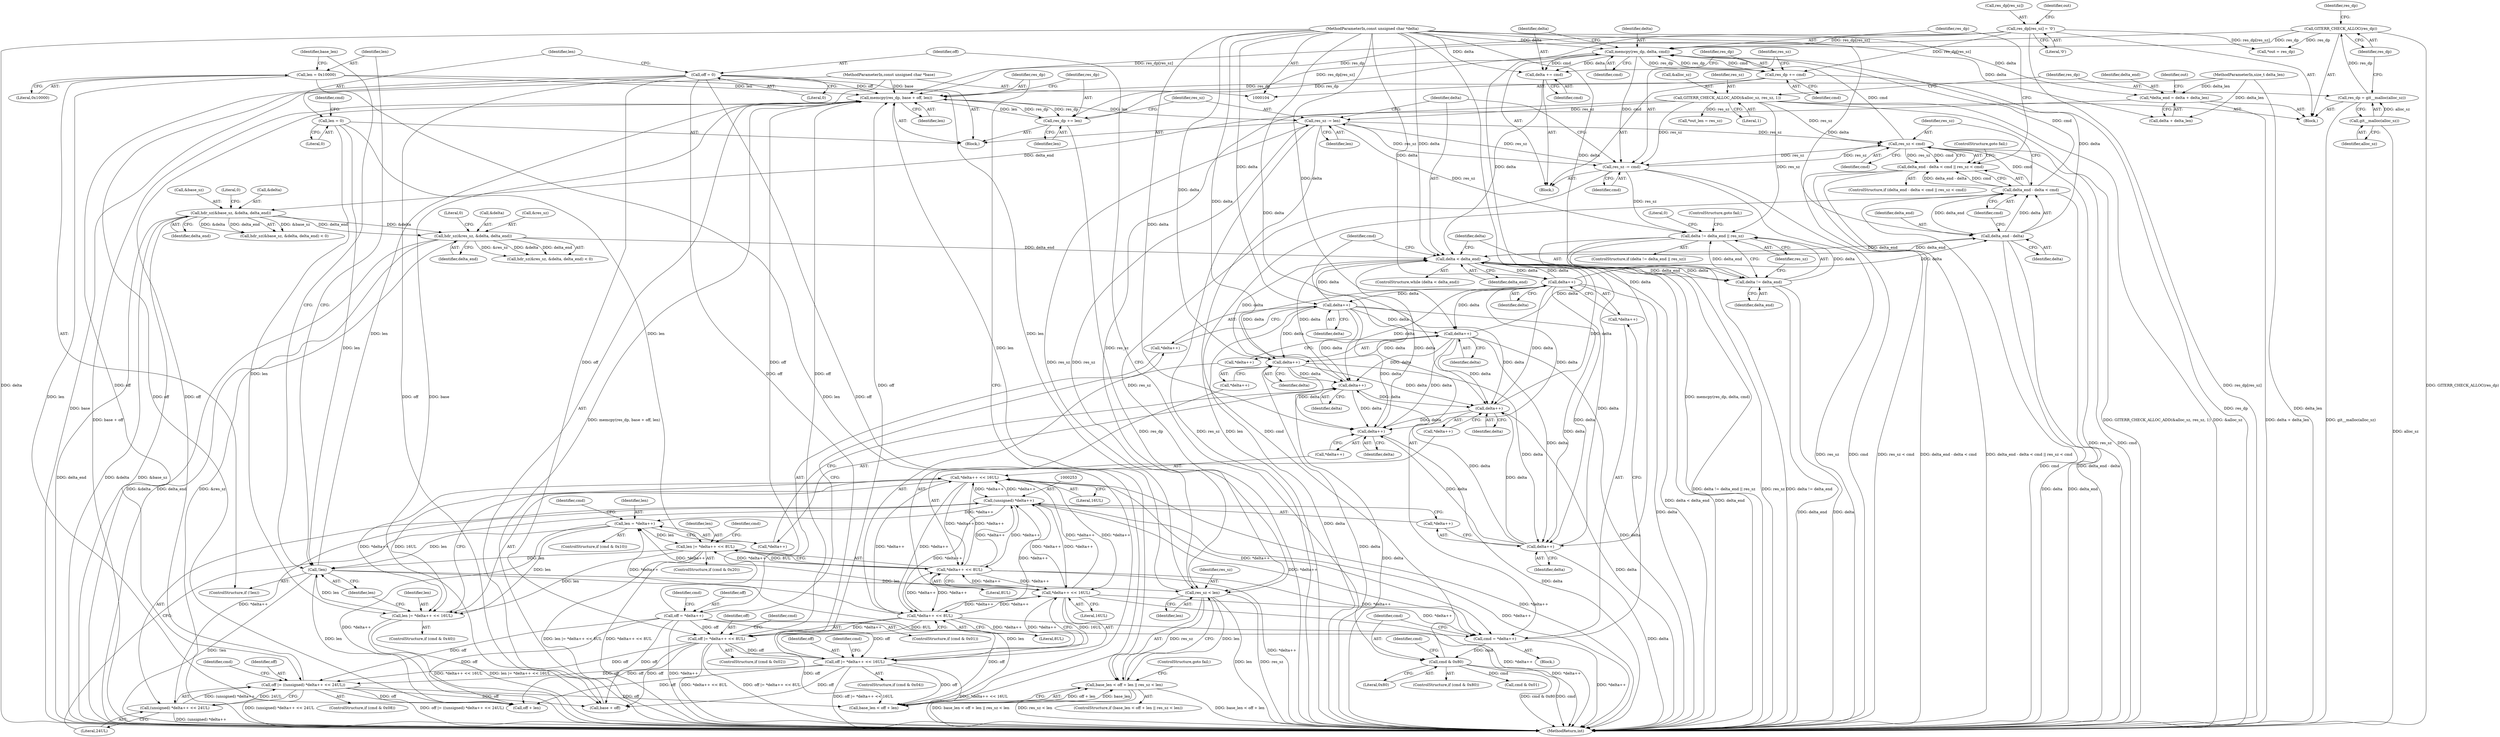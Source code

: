 digraph "0_libgit2_3f461902dc1072acb8b7607ee65d0a0458ffac2a@API" {
"1000333" [label="(Call,memcpy(res_dp, delta, cmd))"];
"1000177" [label="(Call,res_dp[res_sz] = '\0')"];
"1000312" [label="(Call,res_dp += len)"];
"1000306" [label="(Call,memcpy(res_dp, base + off, len))"];
"1000340" [label="(Call,res_dp += cmd)"];
"1000333" [label="(Call,memcpy(res_dp, delta, cmd))"];
"1000175" [label="(Call,GITERR_CHECK_ALLOC(res_dp))"];
"1000171" [label="(Call,res_dp = git__malloc(alloc_sz))"];
"1000173" [label="(Call,git__malloc(alloc_sz))"];
"1000325" [label="(Call,delta_end - delta)"];
"1000191" [label="(Call,delta < delta_end)"];
"1000337" [label="(Call,delta += cmd)"];
"1000109" [label="(MethodParameterIn,const unsigned char *delta)"];
"1000221" [label="(Call,delta++)"];
"1000199" [label="(Call,delta++)"];
"1000265" [label="(Call,delta++)"];
"1000231" [label="(Call,delta++)"];
"1000255" [label="(Call,delta++)"];
"1000242" [label="(Call,delta++)"];
"1000275" [label="(Call,delta++)"];
"1000286" [label="(Call,delta++)"];
"1000152" [label="(Call,hdr_sz(&res_sz, &delta, delta_end))"];
"1000133" [label="(Call,hdr_sz(&base_sz, &delta, delta_end))"];
"1000113" [label="(Call,*delta_end = delta + delta_len)"];
"1000110" [label="(MethodParameterIn,size_t delta_len)"];
"1000329" [label="(Call,res_sz < cmd)"];
"1000343" [label="(Call,res_sz -= cmd)"];
"1000315" [label="(Call,res_sz -= len)"];
"1000302" [label="(Call,res_sz < len)"];
"1000166" [label="(Call,GITERR_CHECK_ALLOC_ADD(&alloc_sz, res_sz, 1))"];
"1000290" [label="(Call,!len)"];
"1000262" [label="(Call,len = *delta++)"];
"1000252" [label="(Call,(unsigned) *delta++)"];
"1000240" [label="(Call,*delta++ << 16UL)"];
"1000229" [label="(Call,*delta++ << 8UL)"];
"1000284" [label="(Call,*delta++ << 16UL)"];
"1000273" [label="(Call,*delta++ << 8UL)"];
"1000211" [label="(Call,len = 0)"];
"1000271" [label="(Call,len |= *delta++ << 8UL)"];
"1000282" [label="(Call,len |= *delta++ << 16UL)"];
"1000292" [label="(Call,len = 0x10000)"];
"1000324" [label="(Call,delta_end - delta < cmd)"];
"1000202" [label="(Call,cmd & 0x80)"];
"1000196" [label="(Call,cmd = *delta++)"];
"1000107" [label="(MethodParameterIn,const unsigned char *base)"];
"1000238" [label="(Call,off |= *delta++ << 16UL)"];
"1000218" [label="(Call,off = *delta++)"];
"1000227" [label="(Call,off |= *delta++ << 8UL)"];
"1000207" [label="(Call,off = 0)"];
"1000249" [label="(Call,off |= ((unsigned) *delta++ << 24UL))"];
"1000251" [label="(Call,(unsigned) *delta++ << 24UL)"];
"1000323" [label="(Call,delta_end - delta < cmd || res_sz < cmd)"];
"1000296" [label="(Call,base_len < off + len || res_sz < len)"];
"1000350" [label="(Call,delta != delta_end || res_sz)"];
"1000351" [label="(Call,delta != delta_end)"];
"1000292" [label="(Call,len = 0x10000)"];
"1000182" [label="(Call,*out = res_dp)"];
"1000242" [label="(Call,delta++)"];
"1000326" [label="(Identifier,delta_end)"];
"1000243" [label="(Identifier,delta)"];
"1000349" [label="(ControlStructure,if (delta != delta_end || res_sz))"];
"1000315" [label="(Call,res_sz -= len)"];
"1000220" [label="(Call,*delta++)"];
"1000258" [label="(ControlStructure,if (cmd & 0x10))"];
"1000311" [label="(Identifier,len)"];
"1000314" [label="(Identifier,len)"];
"1000151" [label="(Call,hdr_sz(&res_sz, &delta, delta_end) < 0)"];
"1000186" [label="(Call,*out_len = res_sz)"];
"1000232" [label="(Identifier,delta)"];
"1000257" [label="(Literal,24UL)"];
"1000273" [label="(Call,*delta++ << 8UL)"];
"1000212" [label="(Identifier,len)"];
"1000277" [label="(Literal,8UL)"];
"1000213" [label="(Literal,0)"];
"1000219" [label="(Identifier,off)"];
"1000290" [label="(Call,!len)"];
"1000271" [label="(Call,len |= *delta++ << 8UL)"];
"1000211" [label="(Call,len = 0)"];
"1000124" [label="(Identifier,out)"];
"1000178" [label="(Call,res_dp[res_sz])"];
"1000240" [label="(Call,*delta++ << 16UL)"];
"1000344" [label="(Identifier,res_sz)"];
"1000265" [label="(Call,delta++)"];
"1000304" [label="(Identifier,len)"];
"1000228" [label="(Identifier,off)"];
"1000275" [label="(Call,delta++)"];
"1000233" [label="(Literal,8UL)"];
"1000241" [label="(Call,*delta++)"];
"1000115" [label="(Call,delta + delta_len)"];
"1000179" [label="(Identifier,res_dp)"];
"1000306" [label="(Call,memcpy(res_dp, base + off, len))"];
"1000176" [label="(Identifier,res_dp)"];
"1000313" [label="(Identifier,res_dp)"];
"1000132" [label="(Call,hdr_sz(&base_sz, &delta, delta_end) < 0)"];
"1000114" [label="(Identifier,delta_end)"];
"1000170" [label="(Literal,1)"];
"1000234" [label="(ControlStructure,if (cmd & 0x04))"];
"1000209" [label="(Literal,0)"];
"1000328" [label="(Identifier,cmd)"];
"1000352" [label="(Identifier,delta)"];
"1000236" [label="(Identifier,cmd)"];
"1000227" [label="(Call,off |= *delta++ << 8UL)"];
"1000325" [label="(Call,delta_end - delta)"];
"1000287" [label="(Identifier,delta)"];
"1000321" [label="(Block,)"];
"1000247" [label="(Identifier,cmd)"];
"1000334" [label="(Identifier,res_dp)"];
"1000335" [label="(Identifier,delta)"];
"1000177" [label="(Call,res_dp[res_sz] = '\0')"];
"1000297" [label="(Call,base_len < off + len)"];
"1000256" [label="(Identifier,delta)"];
"1000331" [label="(Identifier,cmd)"];
"1000167" [label="(Call,&alloc_sz)"];
"1000291" [label="(Identifier,len)"];
"1000252" [label="(Call,(unsigned) *delta++)"];
"1000215" [label="(Call,cmd & 0x01)"];
"1000205" [label="(Block,)"];
"1000109" [label="(MethodParameterIn,const unsigned char *delta)"];
"1000171" [label="(Call,res_dp = git__malloc(alloc_sz))"];
"1000323" [label="(Call,delta_end - delta < cmd || res_sz < cmd)"];
"1000251" [label="(Call,(unsigned) *delta++ << 24UL)"];
"1000340" [label="(Call,res_dp += cmd)"];
"1000136" [label="(Call,&delta)"];
"1000216" [label="(Identifier,cmd)"];
"1000308" [label="(Call,base + off)"];
"1000169" [label="(Identifier,res_sz)"];
"1000200" [label="(Identifier,delta)"];
"1000264" [label="(Call,*delta++)"];
"1000245" [label="(ControlStructure,if (cmd & 0x08))"];
"1000341" [label="(Identifier,res_dp)"];
"1000244" [label="(Literal,16UL)"];
"1000272" [label="(Identifier,len)"];
"1000263" [label="(Identifier,len)"];
"1000288" [label="(Literal,16UL)"];
"1000343" [label="(Call,res_sz -= cmd)"];
"1000192" [label="(Identifier,delta)"];
"1000260" [label="(Identifier,cmd)"];
"1000231" [label="(Call,delta++)"];
"1000351" [label="(Call,delta != delta_end)"];
"1000296" [label="(Call,base_len < off + len || res_sz < len)"];
"1000285" [label="(Call,*delta++)"];
"1000175" [label="(Call,GITERR_CHECK_ALLOC(res_dp))"];
"1000250" [label="(Identifier,off)"];
"1000330" [label="(Identifier,res_sz)"];
"1000345" [label="(Identifier,cmd)"];
"1000294" [label="(Literal,0x10000)"];
"1000249" [label="(Call,off |= ((unsigned) *delta++ << 24UL))"];
"1000222" [label="(Identifier,delta)"];
"1000157" [label="(Identifier,delta_end)"];
"1000155" [label="(Call,&delta)"];
"1000111" [label="(Block,)"];
"1000303" [label="(Identifier,res_sz)"];
"1000204" [label="(Literal,0x80)"];
"1000110" [label="(MethodParameterIn,size_t delta_len)"];
"1000305" [label="(ControlStructure,goto fail;)"];
"1000190" [label="(ControlStructure,while (delta < delta_end))"];
"1000337" [label="(Call,delta += cmd)"];
"1000289" [label="(ControlStructure,if (!len))"];
"1000354" [label="(Identifier,res_sz)"];
"1000230" [label="(Call,*delta++)"];
"1000376" [label="(MethodReturn,int)"];
"1000299" [label="(Call,off + len)"];
"1000320" [label="(Identifier,cmd)"];
"1000153" [label="(Call,&res_sz)"];
"1000133" [label="(Call,hdr_sz(&base_sz, &delta, delta_end))"];
"1000107" [label="(MethodParameterIn,const unsigned char *base)"];
"1000282" [label="(Call,len |= *delta++ << 16UL)"];
"1000269" [label="(Identifier,cmd)"];
"1000329" [label="(Call,res_sz < cmd)"];
"1000338" [label="(Identifier,delta)"];
"1000283" [label="(Identifier,len)"];
"1000274" [label="(Call,*delta++)"];
"1000134" [label="(Call,&base_sz)"];
"1000174" [label="(Identifier,alloc_sz)"];
"1000152" [label="(Call,hdr_sz(&res_sz, &delta, delta_end))"];
"1000280" [label="(Identifier,cmd)"];
"1000276" [label="(Identifier,delta)"];
"1000317" [label="(Identifier,len)"];
"1000336" [label="(Identifier,cmd)"];
"1000158" [label="(Literal,0)"];
"1000208" [label="(Identifier,off)"];
"1000262" [label="(Call,len = *delta++)"];
"1000342" [label="(Identifier,cmd)"];
"1000324" [label="(Call,delta_end - delta < cmd)"];
"1000254" [label="(Call,*delta++)"];
"1000327" [label="(Identifier,delta)"];
"1000278" [label="(ControlStructure,if (cmd & 0x40))"];
"1000197" [label="(Identifier,cmd)"];
"1000139" [label="(Literal,0)"];
"1000166" [label="(Call,GITERR_CHECK_ALLOC_ADD(&alloc_sz, res_sz, 1))"];
"1000307" [label="(Identifier,res_dp)"];
"1000198" [label="(Call,*delta++)"];
"1000196" [label="(Call,cmd = *delta++)"];
"1000355" [label="(ControlStructure,goto fail;)"];
"1000316" [label="(Identifier,res_sz)"];
"1000221" [label="(Call,delta++)"];
"1000267" [label="(ControlStructure,if (cmd & 0x20))"];
"1000191" [label="(Call,delta < delta_end)"];
"1000223" [label="(ControlStructure,if (cmd & 0x02))"];
"1000194" [label="(Block,)"];
"1000332" [label="(ControlStructure,goto fail;)"];
"1000284" [label="(Call,*delta++ << 16UL)"];
"1000225" [label="(Identifier,cmd)"];
"1000295" [label="(ControlStructure,if (base_len < off + len || res_sz < len))"];
"1000286" [label="(Call,delta++)"];
"1000113" [label="(Call,*delta_end = delta + delta_len)"];
"1000184" [label="(Identifier,out)"];
"1000353" [label="(Identifier,delta_end)"];
"1000138" [label="(Identifier,delta_end)"];
"1000214" [label="(ControlStructure,if (cmd & 0x01))"];
"1000203" [label="(Identifier,cmd)"];
"1000298" [label="(Identifier,base_len)"];
"1000312" [label="(Call,res_dp += len)"];
"1000229" [label="(Call,*delta++ << 8UL)"];
"1000266" [label="(Identifier,delta)"];
"1000207" [label="(Call,off = 0)"];
"1000293" [label="(Identifier,len)"];
"1000255" [label="(Call,delta++)"];
"1000322" [label="(ControlStructure,if (delta_end - delta < cmd || res_sz < cmd))"];
"1000202" [label="(Call,cmd & 0x80)"];
"1000350" [label="(Call,delta != delta_end || res_sz)"];
"1000238" [label="(Call,off |= *delta++ << 16UL)"];
"1000201" [label="(ControlStructure,if (cmd & 0x80))"];
"1000357" [label="(Literal,0)"];
"1000333" [label="(Call,memcpy(res_dp, delta, cmd))"];
"1000218" [label="(Call,off = *delta++)"];
"1000173" [label="(Call,git__malloc(alloc_sz))"];
"1000339" [label="(Identifier,cmd)"];
"1000172" [label="(Identifier,res_dp)"];
"1000199" [label="(Call,delta++)"];
"1000193" [label="(Identifier,delta_end)"];
"1000302" [label="(Call,res_sz < len)"];
"1000239" [label="(Identifier,off)"];
"1000181" [label="(Literal,'\0')"];
"1000333" -> "1000321"  [label="AST: "];
"1000333" -> "1000336"  [label="CFG: "];
"1000334" -> "1000333"  [label="AST: "];
"1000335" -> "1000333"  [label="AST: "];
"1000336" -> "1000333"  [label="AST: "];
"1000338" -> "1000333"  [label="CFG: "];
"1000333" -> "1000376"  [label="DDG: memcpy(res_dp, delta, cmd)"];
"1000177" -> "1000333"  [label="DDG: res_dp[res_sz]"];
"1000312" -> "1000333"  [label="DDG: res_dp"];
"1000340" -> "1000333"  [label="DDG: res_dp"];
"1000175" -> "1000333"  [label="DDG: res_dp"];
"1000325" -> "1000333"  [label="DDG: delta"];
"1000109" -> "1000333"  [label="DDG: delta"];
"1000329" -> "1000333"  [label="DDG: cmd"];
"1000324" -> "1000333"  [label="DDG: cmd"];
"1000333" -> "1000337"  [label="DDG: cmd"];
"1000333" -> "1000337"  [label="DDG: delta"];
"1000333" -> "1000340"  [label="DDG: cmd"];
"1000333" -> "1000340"  [label="DDG: res_dp"];
"1000333" -> "1000343"  [label="DDG: cmd"];
"1000177" -> "1000111"  [label="AST: "];
"1000177" -> "1000181"  [label="CFG: "];
"1000178" -> "1000177"  [label="AST: "];
"1000181" -> "1000177"  [label="AST: "];
"1000184" -> "1000177"  [label="CFG: "];
"1000177" -> "1000376"  [label="DDG: res_dp[res_sz]"];
"1000177" -> "1000182"  [label="DDG: res_dp[res_sz]"];
"1000177" -> "1000306"  [label="DDG: res_dp[res_sz]"];
"1000177" -> "1000312"  [label="DDG: res_dp[res_sz]"];
"1000177" -> "1000340"  [label="DDG: res_dp[res_sz]"];
"1000312" -> "1000205"  [label="AST: "];
"1000312" -> "1000314"  [label="CFG: "];
"1000313" -> "1000312"  [label="AST: "];
"1000314" -> "1000312"  [label="AST: "];
"1000316" -> "1000312"  [label="CFG: "];
"1000312" -> "1000376"  [label="DDG: res_dp"];
"1000312" -> "1000306"  [label="DDG: res_dp"];
"1000306" -> "1000312"  [label="DDG: len"];
"1000306" -> "1000312"  [label="DDG: res_dp"];
"1000306" -> "1000205"  [label="AST: "];
"1000306" -> "1000311"  [label="CFG: "];
"1000307" -> "1000306"  [label="AST: "];
"1000308" -> "1000306"  [label="AST: "];
"1000311" -> "1000306"  [label="AST: "];
"1000313" -> "1000306"  [label="CFG: "];
"1000306" -> "1000376"  [label="DDG: memcpy(res_dp, base + off, len)"];
"1000306" -> "1000376"  [label="DDG: base + off"];
"1000340" -> "1000306"  [label="DDG: res_dp"];
"1000175" -> "1000306"  [label="DDG: res_dp"];
"1000107" -> "1000306"  [label="DDG: base"];
"1000238" -> "1000306"  [label="DDG: off"];
"1000218" -> "1000306"  [label="DDG: off"];
"1000227" -> "1000306"  [label="DDG: off"];
"1000207" -> "1000306"  [label="DDG: off"];
"1000249" -> "1000306"  [label="DDG: off"];
"1000302" -> "1000306"  [label="DDG: len"];
"1000290" -> "1000306"  [label="DDG: len"];
"1000292" -> "1000306"  [label="DDG: len"];
"1000306" -> "1000315"  [label="DDG: len"];
"1000340" -> "1000321"  [label="AST: "];
"1000340" -> "1000342"  [label="CFG: "];
"1000341" -> "1000340"  [label="AST: "];
"1000342" -> "1000340"  [label="AST: "];
"1000344" -> "1000340"  [label="CFG: "];
"1000340" -> "1000376"  [label="DDG: res_dp"];
"1000175" -> "1000111"  [label="AST: "];
"1000175" -> "1000176"  [label="CFG: "];
"1000176" -> "1000175"  [label="AST: "];
"1000179" -> "1000175"  [label="CFG: "];
"1000175" -> "1000376"  [label="DDG: GITERR_CHECK_ALLOC(res_dp)"];
"1000171" -> "1000175"  [label="DDG: res_dp"];
"1000175" -> "1000182"  [label="DDG: res_dp"];
"1000171" -> "1000111"  [label="AST: "];
"1000171" -> "1000173"  [label="CFG: "];
"1000172" -> "1000171"  [label="AST: "];
"1000173" -> "1000171"  [label="AST: "];
"1000176" -> "1000171"  [label="CFG: "];
"1000171" -> "1000376"  [label="DDG: git__malloc(alloc_sz)"];
"1000173" -> "1000171"  [label="DDG: alloc_sz"];
"1000173" -> "1000174"  [label="CFG: "];
"1000174" -> "1000173"  [label="AST: "];
"1000173" -> "1000376"  [label="DDG: alloc_sz"];
"1000325" -> "1000324"  [label="AST: "];
"1000325" -> "1000327"  [label="CFG: "];
"1000326" -> "1000325"  [label="AST: "];
"1000327" -> "1000325"  [label="AST: "];
"1000328" -> "1000325"  [label="CFG: "];
"1000325" -> "1000376"  [label="DDG: delta_end"];
"1000325" -> "1000376"  [label="DDG: delta"];
"1000325" -> "1000191"  [label="DDG: delta_end"];
"1000325" -> "1000324"  [label="DDG: delta_end"];
"1000325" -> "1000324"  [label="DDG: delta"];
"1000191" -> "1000325"  [label="DDG: delta_end"];
"1000199" -> "1000325"  [label="DDG: delta"];
"1000109" -> "1000325"  [label="DDG: delta"];
"1000191" -> "1000190"  [label="AST: "];
"1000191" -> "1000193"  [label="CFG: "];
"1000192" -> "1000191"  [label="AST: "];
"1000193" -> "1000191"  [label="AST: "];
"1000197" -> "1000191"  [label="CFG: "];
"1000352" -> "1000191"  [label="CFG: "];
"1000191" -> "1000376"  [label="DDG: delta < delta_end"];
"1000191" -> "1000376"  [label="DDG: delta_end"];
"1000337" -> "1000191"  [label="DDG: delta"];
"1000221" -> "1000191"  [label="DDG: delta"];
"1000265" -> "1000191"  [label="DDG: delta"];
"1000275" -> "1000191"  [label="DDG: delta"];
"1000231" -> "1000191"  [label="DDG: delta"];
"1000255" -> "1000191"  [label="DDG: delta"];
"1000199" -> "1000191"  [label="DDG: delta"];
"1000286" -> "1000191"  [label="DDG: delta"];
"1000242" -> "1000191"  [label="DDG: delta"];
"1000109" -> "1000191"  [label="DDG: delta"];
"1000152" -> "1000191"  [label="DDG: delta_end"];
"1000191" -> "1000199"  [label="DDG: delta"];
"1000191" -> "1000351"  [label="DDG: delta"];
"1000191" -> "1000351"  [label="DDG: delta_end"];
"1000337" -> "1000321"  [label="AST: "];
"1000337" -> "1000339"  [label="CFG: "];
"1000338" -> "1000337"  [label="AST: "];
"1000339" -> "1000337"  [label="AST: "];
"1000341" -> "1000337"  [label="CFG: "];
"1000109" -> "1000337"  [label="DDG: delta"];
"1000109" -> "1000104"  [label="AST: "];
"1000109" -> "1000376"  [label="DDG: delta"];
"1000109" -> "1000113"  [label="DDG: delta"];
"1000109" -> "1000115"  [label="DDG: delta"];
"1000109" -> "1000199"  [label="DDG: delta"];
"1000109" -> "1000221"  [label="DDG: delta"];
"1000109" -> "1000231"  [label="DDG: delta"];
"1000109" -> "1000242"  [label="DDG: delta"];
"1000109" -> "1000255"  [label="DDG: delta"];
"1000109" -> "1000265"  [label="DDG: delta"];
"1000109" -> "1000275"  [label="DDG: delta"];
"1000109" -> "1000286"  [label="DDG: delta"];
"1000109" -> "1000351"  [label="DDG: delta"];
"1000221" -> "1000220"  [label="AST: "];
"1000221" -> "1000222"  [label="CFG: "];
"1000222" -> "1000221"  [label="AST: "];
"1000220" -> "1000221"  [label="CFG: "];
"1000221" -> "1000376"  [label="DDG: delta"];
"1000199" -> "1000221"  [label="DDG: delta"];
"1000221" -> "1000231"  [label="DDG: delta"];
"1000221" -> "1000242"  [label="DDG: delta"];
"1000221" -> "1000255"  [label="DDG: delta"];
"1000221" -> "1000265"  [label="DDG: delta"];
"1000221" -> "1000275"  [label="DDG: delta"];
"1000221" -> "1000286"  [label="DDG: delta"];
"1000199" -> "1000198"  [label="AST: "];
"1000199" -> "1000200"  [label="CFG: "];
"1000200" -> "1000199"  [label="AST: "];
"1000198" -> "1000199"  [label="CFG: "];
"1000199" -> "1000376"  [label="DDG: delta"];
"1000199" -> "1000231"  [label="DDG: delta"];
"1000199" -> "1000242"  [label="DDG: delta"];
"1000199" -> "1000255"  [label="DDG: delta"];
"1000199" -> "1000265"  [label="DDG: delta"];
"1000199" -> "1000275"  [label="DDG: delta"];
"1000199" -> "1000286"  [label="DDG: delta"];
"1000265" -> "1000264"  [label="AST: "];
"1000265" -> "1000266"  [label="CFG: "];
"1000266" -> "1000265"  [label="AST: "];
"1000264" -> "1000265"  [label="CFG: "];
"1000265" -> "1000376"  [label="DDG: delta"];
"1000231" -> "1000265"  [label="DDG: delta"];
"1000255" -> "1000265"  [label="DDG: delta"];
"1000242" -> "1000265"  [label="DDG: delta"];
"1000265" -> "1000275"  [label="DDG: delta"];
"1000265" -> "1000286"  [label="DDG: delta"];
"1000231" -> "1000230"  [label="AST: "];
"1000231" -> "1000232"  [label="CFG: "];
"1000232" -> "1000231"  [label="AST: "];
"1000230" -> "1000231"  [label="CFG: "];
"1000231" -> "1000376"  [label="DDG: delta"];
"1000231" -> "1000242"  [label="DDG: delta"];
"1000231" -> "1000255"  [label="DDG: delta"];
"1000231" -> "1000275"  [label="DDG: delta"];
"1000231" -> "1000286"  [label="DDG: delta"];
"1000255" -> "1000254"  [label="AST: "];
"1000255" -> "1000256"  [label="CFG: "];
"1000256" -> "1000255"  [label="AST: "];
"1000254" -> "1000255"  [label="CFG: "];
"1000255" -> "1000376"  [label="DDG: delta"];
"1000242" -> "1000255"  [label="DDG: delta"];
"1000255" -> "1000275"  [label="DDG: delta"];
"1000255" -> "1000286"  [label="DDG: delta"];
"1000242" -> "1000241"  [label="AST: "];
"1000242" -> "1000243"  [label="CFG: "];
"1000243" -> "1000242"  [label="AST: "];
"1000241" -> "1000242"  [label="CFG: "];
"1000242" -> "1000376"  [label="DDG: delta"];
"1000242" -> "1000275"  [label="DDG: delta"];
"1000242" -> "1000286"  [label="DDG: delta"];
"1000275" -> "1000274"  [label="AST: "];
"1000275" -> "1000276"  [label="CFG: "];
"1000276" -> "1000275"  [label="AST: "];
"1000274" -> "1000275"  [label="CFG: "];
"1000275" -> "1000376"  [label="DDG: delta"];
"1000275" -> "1000286"  [label="DDG: delta"];
"1000286" -> "1000285"  [label="AST: "];
"1000286" -> "1000287"  [label="CFG: "];
"1000287" -> "1000286"  [label="AST: "];
"1000285" -> "1000286"  [label="CFG: "];
"1000286" -> "1000376"  [label="DDG: delta"];
"1000152" -> "1000151"  [label="AST: "];
"1000152" -> "1000157"  [label="CFG: "];
"1000153" -> "1000152"  [label="AST: "];
"1000155" -> "1000152"  [label="AST: "];
"1000157" -> "1000152"  [label="AST: "];
"1000158" -> "1000152"  [label="CFG: "];
"1000152" -> "1000376"  [label="DDG: delta_end"];
"1000152" -> "1000376"  [label="DDG: &delta"];
"1000152" -> "1000376"  [label="DDG: &res_sz"];
"1000152" -> "1000151"  [label="DDG: &res_sz"];
"1000152" -> "1000151"  [label="DDG: &delta"];
"1000152" -> "1000151"  [label="DDG: delta_end"];
"1000133" -> "1000152"  [label="DDG: &delta"];
"1000133" -> "1000152"  [label="DDG: delta_end"];
"1000133" -> "1000132"  [label="AST: "];
"1000133" -> "1000138"  [label="CFG: "];
"1000134" -> "1000133"  [label="AST: "];
"1000136" -> "1000133"  [label="AST: "];
"1000138" -> "1000133"  [label="AST: "];
"1000139" -> "1000133"  [label="CFG: "];
"1000133" -> "1000376"  [label="DDG: &base_sz"];
"1000133" -> "1000376"  [label="DDG: &delta"];
"1000133" -> "1000376"  [label="DDG: delta_end"];
"1000133" -> "1000132"  [label="DDG: &base_sz"];
"1000133" -> "1000132"  [label="DDG: &delta"];
"1000133" -> "1000132"  [label="DDG: delta_end"];
"1000113" -> "1000133"  [label="DDG: delta_end"];
"1000113" -> "1000111"  [label="AST: "];
"1000113" -> "1000115"  [label="CFG: "];
"1000114" -> "1000113"  [label="AST: "];
"1000115" -> "1000113"  [label="AST: "];
"1000124" -> "1000113"  [label="CFG: "];
"1000113" -> "1000376"  [label="DDG: delta + delta_len"];
"1000110" -> "1000113"  [label="DDG: delta_len"];
"1000110" -> "1000104"  [label="AST: "];
"1000110" -> "1000376"  [label="DDG: delta_len"];
"1000110" -> "1000115"  [label="DDG: delta_len"];
"1000329" -> "1000323"  [label="AST: "];
"1000329" -> "1000331"  [label="CFG: "];
"1000330" -> "1000329"  [label="AST: "];
"1000331" -> "1000329"  [label="AST: "];
"1000323" -> "1000329"  [label="CFG: "];
"1000329" -> "1000376"  [label="DDG: cmd"];
"1000329" -> "1000376"  [label="DDG: res_sz"];
"1000329" -> "1000323"  [label="DDG: res_sz"];
"1000329" -> "1000323"  [label="DDG: cmd"];
"1000343" -> "1000329"  [label="DDG: res_sz"];
"1000315" -> "1000329"  [label="DDG: res_sz"];
"1000166" -> "1000329"  [label="DDG: res_sz"];
"1000324" -> "1000329"  [label="DDG: cmd"];
"1000329" -> "1000343"  [label="DDG: res_sz"];
"1000343" -> "1000321"  [label="AST: "];
"1000343" -> "1000345"  [label="CFG: "];
"1000344" -> "1000343"  [label="AST: "];
"1000345" -> "1000343"  [label="AST: "];
"1000192" -> "1000343"  [label="CFG: "];
"1000343" -> "1000376"  [label="DDG: res_sz"];
"1000343" -> "1000376"  [label="DDG: cmd"];
"1000343" -> "1000302"  [label="DDG: res_sz"];
"1000343" -> "1000315"  [label="DDG: res_sz"];
"1000315" -> "1000343"  [label="DDG: res_sz"];
"1000166" -> "1000343"  [label="DDG: res_sz"];
"1000343" -> "1000350"  [label="DDG: res_sz"];
"1000315" -> "1000205"  [label="AST: "];
"1000315" -> "1000317"  [label="CFG: "];
"1000316" -> "1000315"  [label="AST: "];
"1000317" -> "1000315"  [label="AST: "];
"1000192" -> "1000315"  [label="CFG: "];
"1000315" -> "1000376"  [label="DDG: res_sz"];
"1000315" -> "1000376"  [label="DDG: len"];
"1000315" -> "1000302"  [label="DDG: res_sz"];
"1000302" -> "1000315"  [label="DDG: res_sz"];
"1000166" -> "1000315"  [label="DDG: res_sz"];
"1000315" -> "1000350"  [label="DDG: res_sz"];
"1000302" -> "1000296"  [label="AST: "];
"1000302" -> "1000304"  [label="CFG: "];
"1000303" -> "1000302"  [label="AST: "];
"1000304" -> "1000302"  [label="AST: "];
"1000296" -> "1000302"  [label="CFG: "];
"1000302" -> "1000376"  [label="DDG: len"];
"1000302" -> "1000376"  [label="DDG: res_sz"];
"1000302" -> "1000296"  [label="DDG: res_sz"];
"1000302" -> "1000296"  [label="DDG: len"];
"1000166" -> "1000302"  [label="DDG: res_sz"];
"1000290" -> "1000302"  [label="DDG: len"];
"1000292" -> "1000302"  [label="DDG: len"];
"1000166" -> "1000111"  [label="AST: "];
"1000166" -> "1000170"  [label="CFG: "];
"1000167" -> "1000166"  [label="AST: "];
"1000169" -> "1000166"  [label="AST: "];
"1000170" -> "1000166"  [label="AST: "];
"1000172" -> "1000166"  [label="CFG: "];
"1000166" -> "1000376"  [label="DDG: GITERR_CHECK_ALLOC_ADD(&alloc_sz, res_sz, 1)"];
"1000166" -> "1000376"  [label="DDG: &alloc_sz"];
"1000166" -> "1000186"  [label="DDG: res_sz"];
"1000166" -> "1000350"  [label="DDG: res_sz"];
"1000290" -> "1000289"  [label="AST: "];
"1000290" -> "1000291"  [label="CFG: "];
"1000291" -> "1000290"  [label="AST: "];
"1000293" -> "1000290"  [label="CFG: "];
"1000298" -> "1000290"  [label="CFG: "];
"1000290" -> "1000376"  [label="DDG: !len"];
"1000262" -> "1000290"  [label="DDG: len"];
"1000211" -> "1000290"  [label="DDG: len"];
"1000271" -> "1000290"  [label="DDG: len"];
"1000282" -> "1000290"  [label="DDG: len"];
"1000290" -> "1000297"  [label="DDG: len"];
"1000290" -> "1000299"  [label="DDG: len"];
"1000262" -> "1000258"  [label="AST: "];
"1000262" -> "1000264"  [label="CFG: "];
"1000263" -> "1000262"  [label="AST: "];
"1000264" -> "1000262"  [label="AST: "];
"1000269" -> "1000262"  [label="CFG: "];
"1000262" -> "1000376"  [label="DDG: *delta++"];
"1000252" -> "1000262"  [label="DDG: *delta++"];
"1000240" -> "1000262"  [label="DDG: *delta++"];
"1000229" -> "1000262"  [label="DDG: *delta++"];
"1000262" -> "1000271"  [label="DDG: len"];
"1000262" -> "1000282"  [label="DDG: len"];
"1000252" -> "1000251"  [label="AST: "];
"1000252" -> "1000254"  [label="CFG: "];
"1000253" -> "1000252"  [label="AST: "];
"1000254" -> "1000252"  [label="AST: "];
"1000257" -> "1000252"  [label="CFG: "];
"1000252" -> "1000376"  [label="DDG: *delta++"];
"1000252" -> "1000196"  [label="DDG: *delta++"];
"1000252" -> "1000229"  [label="DDG: *delta++"];
"1000252" -> "1000240"  [label="DDG: *delta++"];
"1000252" -> "1000251"  [label="DDG: *delta++"];
"1000240" -> "1000252"  [label="DDG: *delta++"];
"1000229" -> "1000252"  [label="DDG: *delta++"];
"1000284" -> "1000252"  [label="DDG: *delta++"];
"1000273" -> "1000252"  [label="DDG: *delta++"];
"1000252" -> "1000273"  [label="DDG: *delta++"];
"1000252" -> "1000284"  [label="DDG: *delta++"];
"1000240" -> "1000238"  [label="AST: "];
"1000240" -> "1000244"  [label="CFG: "];
"1000241" -> "1000240"  [label="AST: "];
"1000244" -> "1000240"  [label="AST: "];
"1000238" -> "1000240"  [label="CFG: "];
"1000240" -> "1000376"  [label="DDG: *delta++"];
"1000240" -> "1000196"  [label="DDG: *delta++"];
"1000240" -> "1000229"  [label="DDG: *delta++"];
"1000240" -> "1000238"  [label="DDG: *delta++"];
"1000240" -> "1000238"  [label="DDG: 16UL"];
"1000229" -> "1000240"  [label="DDG: *delta++"];
"1000284" -> "1000240"  [label="DDG: *delta++"];
"1000273" -> "1000240"  [label="DDG: *delta++"];
"1000240" -> "1000273"  [label="DDG: *delta++"];
"1000240" -> "1000284"  [label="DDG: *delta++"];
"1000229" -> "1000227"  [label="AST: "];
"1000229" -> "1000233"  [label="CFG: "];
"1000230" -> "1000229"  [label="AST: "];
"1000233" -> "1000229"  [label="AST: "];
"1000227" -> "1000229"  [label="CFG: "];
"1000229" -> "1000376"  [label="DDG: *delta++"];
"1000229" -> "1000196"  [label="DDG: *delta++"];
"1000229" -> "1000227"  [label="DDG: *delta++"];
"1000229" -> "1000227"  [label="DDG: 8UL"];
"1000284" -> "1000229"  [label="DDG: *delta++"];
"1000273" -> "1000229"  [label="DDG: *delta++"];
"1000229" -> "1000273"  [label="DDG: *delta++"];
"1000229" -> "1000284"  [label="DDG: *delta++"];
"1000284" -> "1000282"  [label="AST: "];
"1000284" -> "1000288"  [label="CFG: "];
"1000285" -> "1000284"  [label="AST: "];
"1000288" -> "1000284"  [label="AST: "];
"1000282" -> "1000284"  [label="CFG: "];
"1000284" -> "1000376"  [label="DDG: *delta++"];
"1000284" -> "1000196"  [label="DDG: *delta++"];
"1000284" -> "1000273"  [label="DDG: *delta++"];
"1000284" -> "1000282"  [label="DDG: *delta++"];
"1000284" -> "1000282"  [label="DDG: 16UL"];
"1000273" -> "1000284"  [label="DDG: *delta++"];
"1000273" -> "1000271"  [label="AST: "];
"1000273" -> "1000277"  [label="CFG: "];
"1000274" -> "1000273"  [label="AST: "];
"1000277" -> "1000273"  [label="AST: "];
"1000271" -> "1000273"  [label="CFG: "];
"1000273" -> "1000376"  [label="DDG: *delta++"];
"1000273" -> "1000196"  [label="DDG: *delta++"];
"1000273" -> "1000271"  [label="DDG: *delta++"];
"1000273" -> "1000271"  [label="DDG: 8UL"];
"1000211" -> "1000205"  [label="AST: "];
"1000211" -> "1000213"  [label="CFG: "];
"1000212" -> "1000211"  [label="AST: "];
"1000213" -> "1000211"  [label="AST: "];
"1000216" -> "1000211"  [label="CFG: "];
"1000211" -> "1000271"  [label="DDG: len"];
"1000211" -> "1000282"  [label="DDG: len"];
"1000271" -> "1000267"  [label="AST: "];
"1000272" -> "1000271"  [label="AST: "];
"1000280" -> "1000271"  [label="CFG: "];
"1000271" -> "1000376"  [label="DDG: *delta++ << 8UL"];
"1000271" -> "1000376"  [label="DDG: len |= *delta++ << 8UL"];
"1000271" -> "1000282"  [label="DDG: len"];
"1000282" -> "1000278"  [label="AST: "];
"1000283" -> "1000282"  [label="AST: "];
"1000291" -> "1000282"  [label="CFG: "];
"1000282" -> "1000376"  [label="DDG: len |= *delta++ << 16UL"];
"1000282" -> "1000376"  [label="DDG: *delta++ << 16UL"];
"1000292" -> "1000289"  [label="AST: "];
"1000292" -> "1000294"  [label="CFG: "];
"1000293" -> "1000292"  [label="AST: "];
"1000294" -> "1000292"  [label="AST: "];
"1000298" -> "1000292"  [label="CFG: "];
"1000292" -> "1000297"  [label="DDG: len"];
"1000292" -> "1000299"  [label="DDG: len"];
"1000324" -> "1000323"  [label="AST: "];
"1000324" -> "1000328"  [label="CFG: "];
"1000328" -> "1000324"  [label="AST: "];
"1000330" -> "1000324"  [label="CFG: "];
"1000323" -> "1000324"  [label="CFG: "];
"1000324" -> "1000376"  [label="DDG: cmd"];
"1000324" -> "1000376"  [label="DDG: delta_end - delta"];
"1000324" -> "1000323"  [label="DDG: delta_end - delta"];
"1000324" -> "1000323"  [label="DDG: cmd"];
"1000202" -> "1000324"  [label="DDG: cmd"];
"1000202" -> "1000201"  [label="AST: "];
"1000202" -> "1000204"  [label="CFG: "];
"1000203" -> "1000202"  [label="AST: "];
"1000204" -> "1000202"  [label="AST: "];
"1000208" -> "1000202"  [label="CFG: "];
"1000320" -> "1000202"  [label="CFG: "];
"1000202" -> "1000376"  [label="DDG: cmd"];
"1000202" -> "1000376"  [label="DDG: cmd & 0x80"];
"1000196" -> "1000202"  [label="DDG: cmd"];
"1000202" -> "1000215"  [label="DDG: cmd"];
"1000196" -> "1000194"  [label="AST: "];
"1000196" -> "1000198"  [label="CFG: "];
"1000197" -> "1000196"  [label="AST: "];
"1000198" -> "1000196"  [label="AST: "];
"1000203" -> "1000196"  [label="CFG: "];
"1000196" -> "1000376"  [label="DDG: *delta++"];
"1000107" -> "1000104"  [label="AST: "];
"1000107" -> "1000376"  [label="DDG: base"];
"1000107" -> "1000308"  [label="DDG: base"];
"1000238" -> "1000234"  [label="AST: "];
"1000239" -> "1000238"  [label="AST: "];
"1000247" -> "1000238"  [label="CFG: "];
"1000238" -> "1000376"  [label="DDG: *delta++ << 16UL"];
"1000238" -> "1000376"  [label="DDG: off |= *delta++ << 16UL"];
"1000218" -> "1000238"  [label="DDG: off"];
"1000227" -> "1000238"  [label="DDG: off"];
"1000207" -> "1000238"  [label="DDG: off"];
"1000238" -> "1000249"  [label="DDG: off"];
"1000238" -> "1000297"  [label="DDG: off"];
"1000238" -> "1000299"  [label="DDG: off"];
"1000238" -> "1000308"  [label="DDG: off"];
"1000218" -> "1000214"  [label="AST: "];
"1000218" -> "1000220"  [label="CFG: "];
"1000219" -> "1000218"  [label="AST: "];
"1000220" -> "1000218"  [label="AST: "];
"1000225" -> "1000218"  [label="CFG: "];
"1000218" -> "1000376"  [label="DDG: *delta++"];
"1000218" -> "1000227"  [label="DDG: off"];
"1000218" -> "1000249"  [label="DDG: off"];
"1000218" -> "1000297"  [label="DDG: off"];
"1000218" -> "1000299"  [label="DDG: off"];
"1000218" -> "1000308"  [label="DDG: off"];
"1000227" -> "1000223"  [label="AST: "];
"1000228" -> "1000227"  [label="AST: "];
"1000236" -> "1000227"  [label="CFG: "];
"1000227" -> "1000376"  [label="DDG: off |= *delta++ << 8UL"];
"1000227" -> "1000376"  [label="DDG: *delta++ << 8UL"];
"1000207" -> "1000227"  [label="DDG: off"];
"1000227" -> "1000249"  [label="DDG: off"];
"1000227" -> "1000297"  [label="DDG: off"];
"1000227" -> "1000299"  [label="DDG: off"];
"1000227" -> "1000308"  [label="DDG: off"];
"1000207" -> "1000205"  [label="AST: "];
"1000207" -> "1000209"  [label="CFG: "];
"1000208" -> "1000207"  [label="AST: "];
"1000209" -> "1000207"  [label="AST: "];
"1000212" -> "1000207"  [label="CFG: "];
"1000207" -> "1000249"  [label="DDG: off"];
"1000207" -> "1000297"  [label="DDG: off"];
"1000207" -> "1000299"  [label="DDG: off"];
"1000207" -> "1000308"  [label="DDG: off"];
"1000249" -> "1000245"  [label="AST: "];
"1000249" -> "1000251"  [label="CFG: "];
"1000250" -> "1000249"  [label="AST: "];
"1000251" -> "1000249"  [label="AST: "];
"1000260" -> "1000249"  [label="CFG: "];
"1000249" -> "1000376"  [label="DDG: (unsigned) *delta++ << 24UL"];
"1000249" -> "1000376"  [label="DDG: off |= ((unsigned) *delta++ << 24UL)"];
"1000251" -> "1000249"  [label="DDG: (unsigned) *delta++"];
"1000251" -> "1000249"  [label="DDG: 24UL"];
"1000249" -> "1000297"  [label="DDG: off"];
"1000249" -> "1000299"  [label="DDG: off"];
"1000249" -> "1000308"  [label="DDG: off"];
"1000251" -> "1000257"  [label="CFG: "];
"1000257" -> "1000251"  [label="AST: "];
"1000251" -> "1000376"  [label="DDG: (unsigned) *delta++"];
"1000323" -> "1000322"  [label="AST: "];
"1000332" -> "1000323"  [label="CFG: "];
"1000334" -> "1000323"  [label="CFG: "];
"1000323" -> "1000376"  [label="DDG: res_sz < cmd"];
"1000323" -> "1000376"  [label="DDG: delta_end - delta < cmd"];
"1000323" -> "1000376"  [label="DDG: delta_end - delta < cmd || res_sz < cmd"];
"1000296" -> "1000295"  [label="AST: "];
"1000296" -> "1000297"  [label="CFG: "];
"1000297" -> "1000296"  [label="AST: "];
"1000305" -> "1000296"  [label="CFG: "];
"1000307" -> "1000296"  [label="CFG: "];
"1000296" -> "1000376"  [label="DDG: base_len < off + len || res_sz < len"];
"1000296" -> "1000376"  [label="DDG: res_sz < len"];
"1000296" -> "1000376"  [label="DDG: base_len < off + len"];
"1000297" -> "1000296"  [label="DDG: base_len"];
"1000297" -> "1000296"  [label="DDG: off + len"];
"1000350" -> "1000349"  [label="AST: "];
"1000350" -> "1000351"  [label="CFG: "];
"1000350" -> "1000354"  [label="CFG: "];
"1000351" -> "1000350"  [label="AST: "];
"1000354" -> "1000350"  [label="AST: "];
"1000355" -> "1000350"  [label="CFG: "];
"1000357" -> "1000350"  [label="CFG: "];
"1000350" -> "1000376"  [label="DDG: delta != delta_end"];
"1000350" -> "1000376"  [label="DDG: delta != delta_end || res_sz"];
"1000350" -> "1000376"  [label="DDG: res_sz"];
"1000351" -> "1000350"  [label="DDG: delta"];
"1000351" -> "1000350"  [label="DDG: delta_end"];
"1000351" -> "1000353"  [label="CFG: "];
"1000352" -> "1000351"  [label="AST: "];
"1000353" -> "1000351"  [label="AST: "];
"1000354" -> "1000351"  [label="CFG: "];
"1000351" -> "1000376"  [label="DDG: delta_end"];
"1000351" -> "1000376"  [label="DDG: delta"];
}
